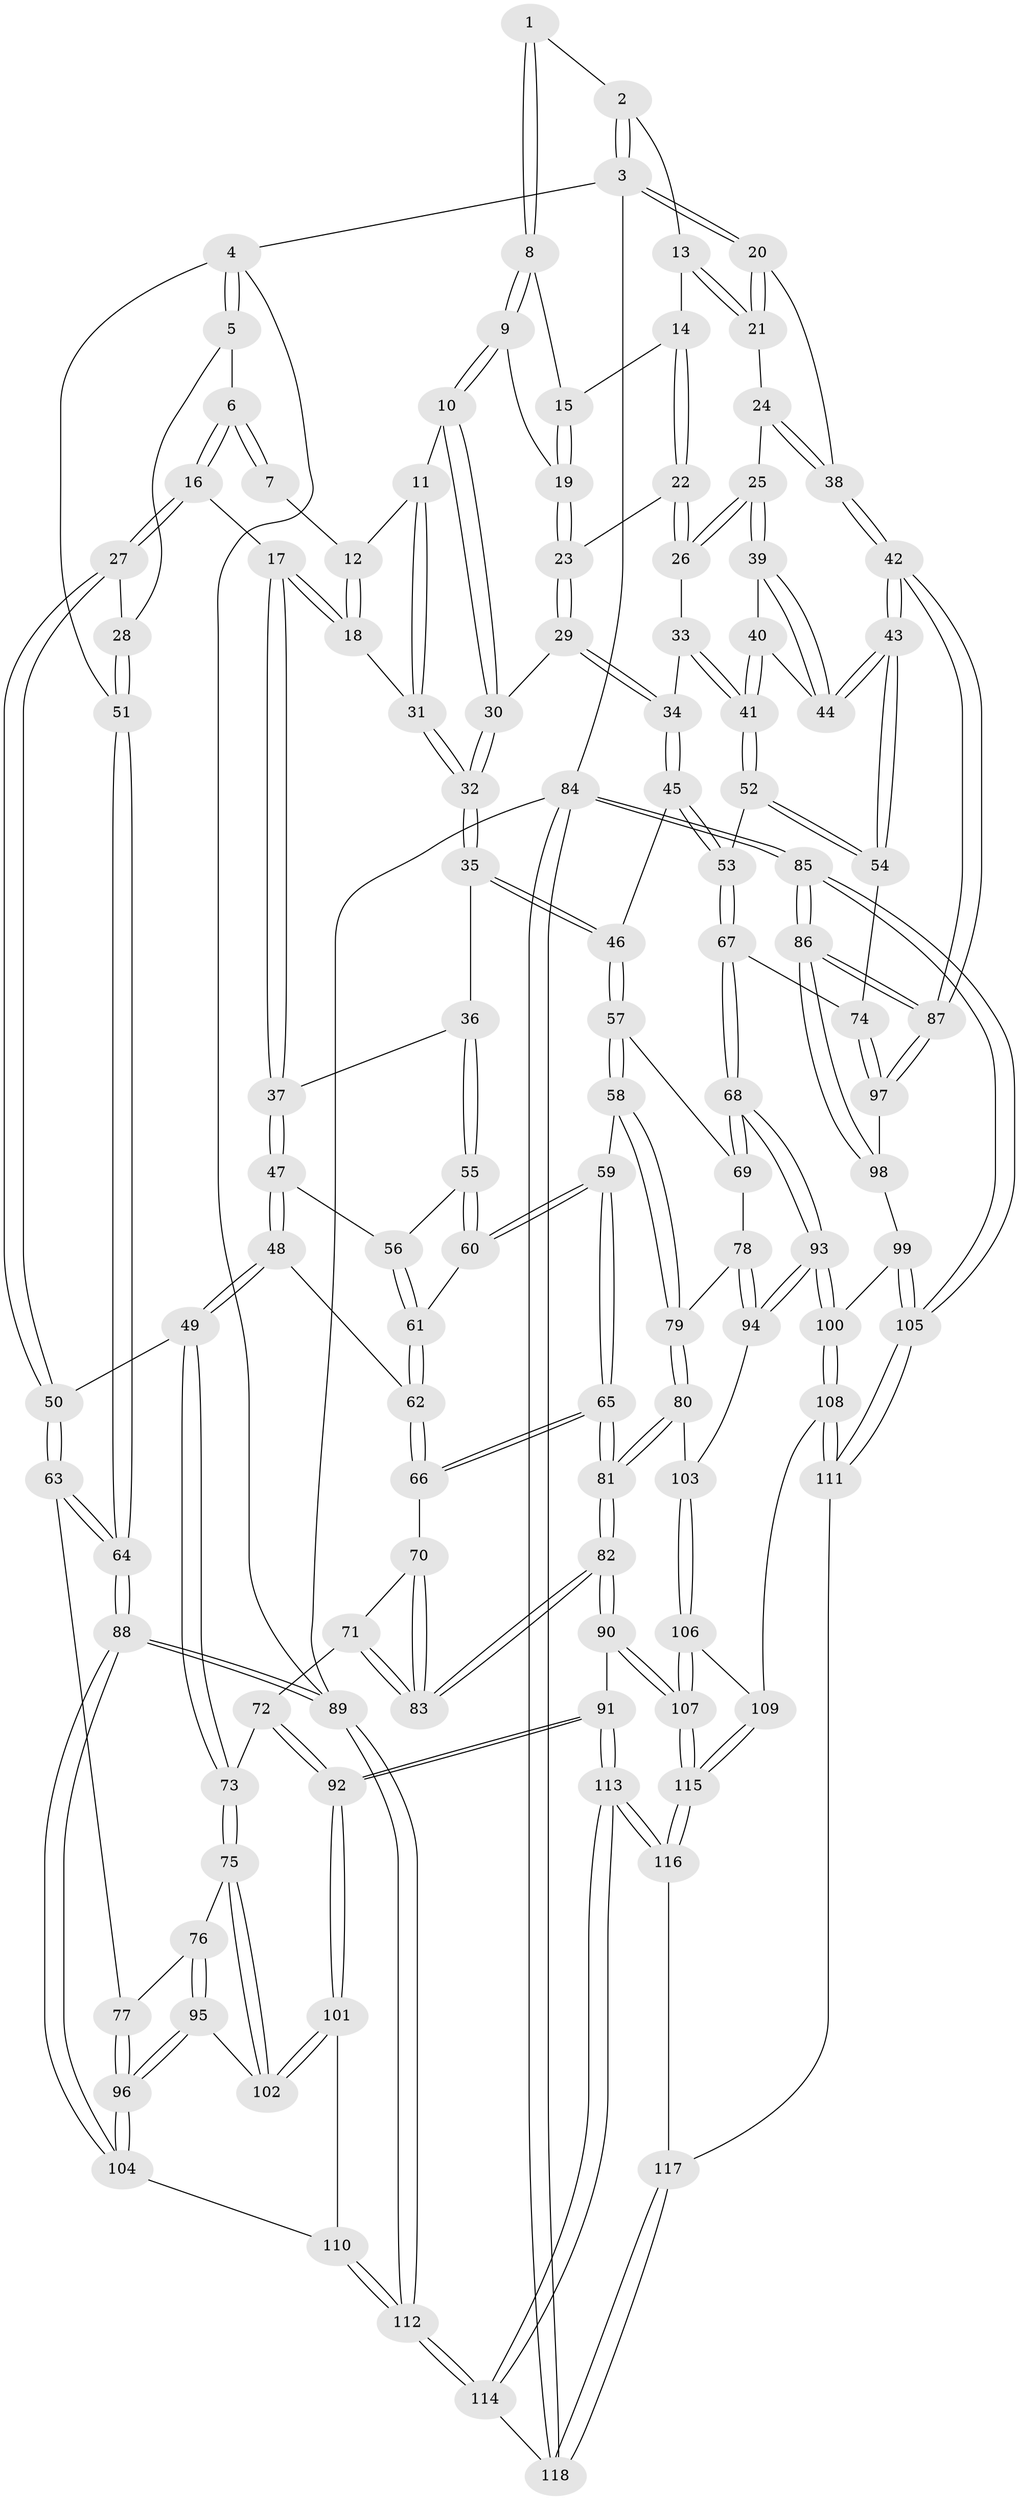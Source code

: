 // Generated by graph-tools (version 1.1) at 2025/51/03/09/25 03:51:02]
// undirected, 118 vertices, 292 edges
graph export_dot {
graph [start="1"]
  node [color=gray90,style=filled];
  1 [pos="+0.5242119362826029+0"];
  2 [pos="+0.9631596853572048+0"];
  3 [pos="+1+0"];
  4 [pos="+0+0"];
  5 [pos="+0.06487853193461235+0"];
  6 [pos="+0.1786677927218885+0"];
  7 [pos="+0.4702793696794507+0"];
  8 [pos="+0.5994730866391031+0"];
  9 [pos="+0.6128789370755553+0.0679700594007667"];
  10 [pos="+0.5882564472052234+0.11017777534175027"];
  11 [pos="+0.5395013958819649+0.11736360463083889"];
  12 [pos="+0.4681759673401446+0"];
  13 [pos="+0.8981160083809274+0"];
  14 [pos="+0.8190637976695009+0.003086079077675782"];
  15 [pos="+0.7093590700079488+0.037032110736044545"];
  16 [pos="+0.3105894462145596+0.16751541958477015"];
  17 [pos="+0.3435447537915634+0.17535720536430627"];
  18 [pos="+0.44501099441848363+0.13750488418787143"];
  19 [pos="+0.6905362525182585+0.10396519918518982"];
  20 [pos="+1+0.12783154562963325"];
  21 [pos="+0.9243894285688764+0.09848685760483265"];
  22 [pos="+0.7819384860574212+0.11992844504654375"];
  23 [pos="+0.7096692676647816+0.1213195387660452"];
  24 [pos="+0.9189684778350162+0.16703326129476065"];
  25 [pos="+0.863610463702057+0.18882984247348217"];
  26 [pos="+0.8125776350192737+0.1754456502707483"];
  27 [pos="+0.20099152641040818+0.2768553681560516"];
  28 [pos="+0.1265041408237984+0.20670291184102624"];
  29 [pos="+0.6549055685760823+0.21127643245430872"];
  30 [pos="+0.6078757135857743+0.19424882328310308"];
  31 [pos="+0.47804006232314306+0.1507570059089123"];
  32 [pos="+0.5292625504242171+0.2370156558519184"];
  33 [pos="+0.7940165210815797+0.1993384213882291"];
  34 [pos="+0.684236296354858+0.2565999734440782"];
  35 [pos="+0.5112462628607715+0.29592960828341136"];
  36 [pos="+0.4902369620839891+0.30271488440651995"];
  37 [pos="+0.40849925567042755+0.266464033053896"];
  38 [pos="+1+0.2893757333938589"];
  39 [pos="+0.8665676921506121+0.20609622564772478"];
  40 [pos="+0.8114186268584994+0.32519020530670145"];
  41 [pos="+0.7975238329901099+0.32880033043194584"];
  42 [pos="+1+0.3837643065455002"];
  43 [pos="+1+0.4063441882532565"];
  44 [pos="+0.9073201274959072+0.3198448383434672"];
  45 [pos="+0.6818094277219021+0.36738954414307673"];
  46 [pos="+0.6284979065148714+0.37791795165670217"];
  47 [pos="+0.3510093012755861+0.34691870450528467"];
  48 [pos="+0.2939607431376088+0.38942414580868223"];
  49 [pos="+0.23760274824699268+0.3826200605070191"];
  50 [pos="+0.19762261364619038+0.31702325653946317"];
  51 [pos="+0+0.20809224954538913"];
  52 [pos="+0.7679104809719489+0.35361222787018587"];
  53 [pos="+0.723953223464027+0.3890142028727658"];
  54 [pos="+1+0.4155643175419021"];
  55 [pos="+0.48255704795670157+0.31668583282190366"];
  56 [pos="+0.447741001435489+0.3523773340025006"];
  57 [pos="+0.6133198423014528+0.3984489011167124"];
  58 [pos="+0.5360541638877266+0.4589403756453678"];
  59 [pos="+0.5079981685399655+0.45698986523154794"];
  60 [pos="+0.4928436652940355+0.43402313716140767"];
  61 [pos="+0.42604556426529505+0.39931361013668665"];
  62 [pos="+0.37175630522148334+0.4366046255197209"];
  63 [pos="+0+0.414981997949343"];
  64 [pos="+0+0.4163029259973607"];
  65 [pos="+0.45644787280029087+0.4895306991793872"];
  66 [pos="+0.3863990919373798+0.4670854033567925"];
  67 [pos="+0.7715905525662814+0.4702030439548107"];
  68 [pos="+0.7510118004522611+0.5364361224326427"];
  69 [pos="+0.6214635286084781+0.5006231287418924"];
  70 [pos="+0.379799593235983+0.4854476993792014"];
  71 [pos="+0.3215419599907411+0.5410248250077788"];
  72 [pos="+0.28162467787985707+0.5400616343297672"];
  73 [pos="+0.20760758791961637+0.4973903111562621"];
  74 [pos="+0.9611894164281405+0.46373445588038165"];
  75 [pos="+0.20174786589470237+0.5030904372177991"];
  76 [pos="+0.1813119553622058+0.505157670421668"];
  77 [pos="+0.11780854429663139+0.5051705428227872"];
  78 [pos="+0.5996390062091222+0.5506576006687224"];
  79 [pos="+0.5594413673168801+0.5575300497775845"];
  80 [pos="+0.5371298445784097+0.5877215762532698"];
  81 [pos="+0.47198112333790543+0.6428462514347524"];
  82 [pos="+0.44602743768386616+0.6877035563551304"];
  83 [pos="+0.4207118132702144+0.6450592989704502"];
  84 [pos="+1+1"];
  85 [pos="+1+1"];
  86 [pos="+1+0.9072884698135771"];
  87 [pos="+1+0.84337590651905"];
  88 [pos="+0+0.7319206004794185"];
  89 [pos="+0+1"];
  90 [pos="+0.44141848134068057+0.7153667244391154"];
  91 [pos="+0.32765122261318236+0.7493086787606003"];
  92 [pos="+0.32175954384061817+0.7470976652401806"];
  93 [pos="+0.7408099753730435+0.5913199169833909"];
  94 [pos="+0.7206198351334147+0.5950129887388668"];
  95 [pos="+0.05645122971698275+0.6438701083320905"];
  96 [pos="+0.03171183873043521+0.6562620275331392"];
  97 [pos="+0.9188539012176621+0.5936749066792717"];
  98 [pos="+0.9001050151960279+0.6148236279211787"];
  99 [pos="+0.8955779829110377+0.6196166907701182"];
  100 [pos="+0.7716469342209362+0.634322072617032"];
  101 [pos="+0.24996532757687825+0.7343341420439266"];
  102 [pos="+0.19296945913288407+0.5935004602617177"];
  103 [pos="+0.654587899875316+0.6392568728045118"];
  104 [pos="+0.0020940486047329584+0.6802712642054394"];
  105 [pos="+1+1"];
  106 [pos="+0.6273247008510637+0.6734714755084007"];
  107 [pos="+0.49507923167123813+0.7545863409218301"];
  108 [pos="+0.7771519728617196+0.7797522523841699"];
  109 [pos="+0.7340022786972268+0.7748739455006829"];
  110 [pos="+0.2473672067248755+0.7351533408013686"];
  111 [pos="+0.8531676353498048+0.8867315927881978"];
  112 [pos="+0+1"];
  113 [pos="+0.28490514240426534+1"];
  114 [pos="+0.24995833274357637+1"];
  115 [pos="+0.5182683302305389+0.787078296099825"];
  116 [pos="+0.5308829305169294+0.8511588049576501"];
  117 [pos="+0.599450727285708+0.9283356857019728"];
  118 [pos="+0.5722899505825089+1"];
  1 -- 2;
  1 -- 8;
  1 -- 8;
  2 -- 3;
  2 -- 3;
  2 -- 13;
  3 -- 4;
  3 -- 20;
  3 -- 20;
  3 -- 84;
  4 -- 5;
  4 -- 5;
  4 -- 51;
  4 -- 89;
  5 -- 6;
  5 -- 28;
  6 -- 7;
  6 -- 7;
  6 -- 16;
  6 -- 16;
  7 -- 12;
  8 -- 9;
  8 -- 9;
  8 -- 15;
  9 -- 10;
  9 -- 10;
  9 -- 19;
  10 -- 11;
  10 -- 30;
  10 -- 30;
  11 -- 12;
  11 -- 31;
  11 -- 31;
  12 -- 18;
  12 -- 18;
  13 -- 14;
  13 -- 21;
  13 -- 21;
  14 -- 15;
  14 -- 22;
  14 -- 22;
  15 -- 19;
  15 -- 19;
  16 -- 17;
  16 -- 27;
  16 -- 27;
  17 -- 18;
  17 -- 18;
  17 -- 37;
  17 -- 37;
  18 -- 31;
  19 -- 23;
  19 -- 23;
  20 -- 21;
  20 -- 21;
  20 -- 38;
  21 -- 24;
  22 -- 23;
  22 -- 26;
  22 -- 26;
  23 -- 29;
  23 -- 29;
  24 -- 25;
  24 -- 38;
  24 -- 38;
  25 -- 26;
  25 -- 26;
  25 -- 39;
  25 -- 39;
  26 -- 33;
  27 -- 28;
  27 -- 50;
  27 -- 50;
  28 -- 51;
  28 -- 51;
  29 -- 30;
  29 -- 34;
  29 -- 34;
  30 -- 32;
  30 -- 32;
  31 -- 32;
  31 -- 32;
  32 -- 35;
  32 -- 35;
  33 -- 34;
  33 -- 41;
  33 -- 41;
  34 -- 45;
  34 -- 45;
  35 -- 36;
  35 -- 46;
  35 -- 46;
  36 -- 37;
  36 -- 55;
  36 -- 55;
  37 -- 47;
  37 -- 47;
  38 -- 42;
  38 -- 42;
  39 -- 40;
  39 -- 44;
  39 -- 44;
  40 -- 41;
  40 -- 41;
  40 -- 44;
  41 -- 52;
  41 -- 52;
  42 -- 43;
  42 -- 43;
  42 -- 87;
  42 -- 87;
  43 -- 44;
  43 -- 44;
  43 -- 54;
  43 -- 54;
  45 -- 46;
  45 -- 53;
  45 -- 53;
  46 -- 57;
  46 -- 57;
  47 -- 48;
  47 -- 48;
  47 -- 56;
  48 -- 49;
  48 -- 49;
  48 -- 62;
  49 -- 50;
  49 -- 73;
  49 -- 73;
  50 -- 63;
  50 -- 63;
  51 -- 64;
  51 -- 64;
  52 -- 53;
  52 -- 54;
  52 -- 54;
  53 -- 67;
  53 -- 67;
  54 -- 74;
  55 -- 56;
  55 -- 60;
  55 -- 60;
  56 -- 61;
  56 -- 61;
  57 -- 58;
  57 -- 58;
  57 -- 69;
  58 -- 59;
  58 -- 79;
  58 -- 79;
  59 -- 60;
  59 -- 60;
  59 -- 65;
  59 -- 65;
  60 -- 61;
  61 -- 62;
  61 -- 62;
  62 -- 66;
  62 -- 66;
  63 -- 64;
  63 -- 64;
  63 -- 77;
  64 -- 88;
  64 -- 88;
  65 -- 66;
  65 -- 66;
  65 -- 81;
  65 -- 81;
  66 -- 70;
  67 -- 68;
  67 -- 68;
  67 -- 74;
  68 -- 69;
  68 -- 69;
  68 -- 93;
  68 -- 93;
  69 -- 78;
  70 -- 71;
  70 -- 83;
  70 -- 83;
  71 -- 72;
  71 -- 83;
  71 -- 83;
  72 -- 73;
  72 -- 92;
  72 -- 92;
  73 -- 75;
  73 -- 75;
  74 -- 97;
  74 -- 97;
  75 -- 76;
  75 -- 102;
  75 -- 102;
  76 -- 77;
  76 -- 95;
  76 -- 95;
  77 -- 96;
  77 -- 96;
  78 -- 79;
  78 -- 94;
  78 -- 94;
  79 -- 80;
  79 -- 80;
  80 -- 81;
  80 -- 81;
  80 -- 103;
  81 -- 82;
  81 -- 82;
  82 -- 83;
  82 -- 83;
  82 -- 90;
  82 -- 90;
  84 -- 85;
  84 -- 85;
  84 -- 118;
  84 -- 118;
  84 -- 89;
  85 -- 86;
  85 -- 86;
  85 -- 105;
  85 -- 105;
  86 -- 87;
  86 -- 87;
  86 -- 98;
  86 -- 98;
  87 -- 97;
  87 -- 97;
  88 -- 89;
  88 -- 89;
  88 -- 104;
  88 -- 104;
  89 -- 112;
  89 -- 112;
  90 -- 91;
  90 -- 107;
  90 -- 107;
  91 -- 92;
  91 -- 92;
  91 -- 113;
  91 -- 113;
  92 -- 101;
  92 -- 101;
  93 -- 94;
  93 -- 94;
  93 -- 100;
  93 -- 100;
  94 -- 103;
  95 -- 96;
  95 -- 96;
  95 -- 102;
  96 -- 104;
  96 -- 104;
  97 -- 98;
  98 -- 99;
  99 -- 100;
  99 -- 105;
  99 -- 105;
  100 -- 108;
  100 -- 108;
  101 -- 102;
  101 -- 102;
  101 -- 110;
  103 -- 106;
  103 -- 106;
  104 -- 110;
  105 -- 111;
  105 -- 111;
  106 -- 107;
  106 -- 107;
  106 -- 109;
  107 -- 115;
  107 -- 115;
  108 -- 109;
  108 -- 111;
  108 -- 111;
  109 -- 115;
  109 -- 115;
  110 -- 112;
  110 -- 112;
  111 -- 117;
  112 -- 114;
  112 -- 114;
  113 -- 114;
  113 -- 114;
  113 -- 116;
  113 -- 116;
  114 -- 118;
  115 -- 116;
  115 -- 116;
  116 -- 117;
  117 -- 118;
  117 -- 118;
}
